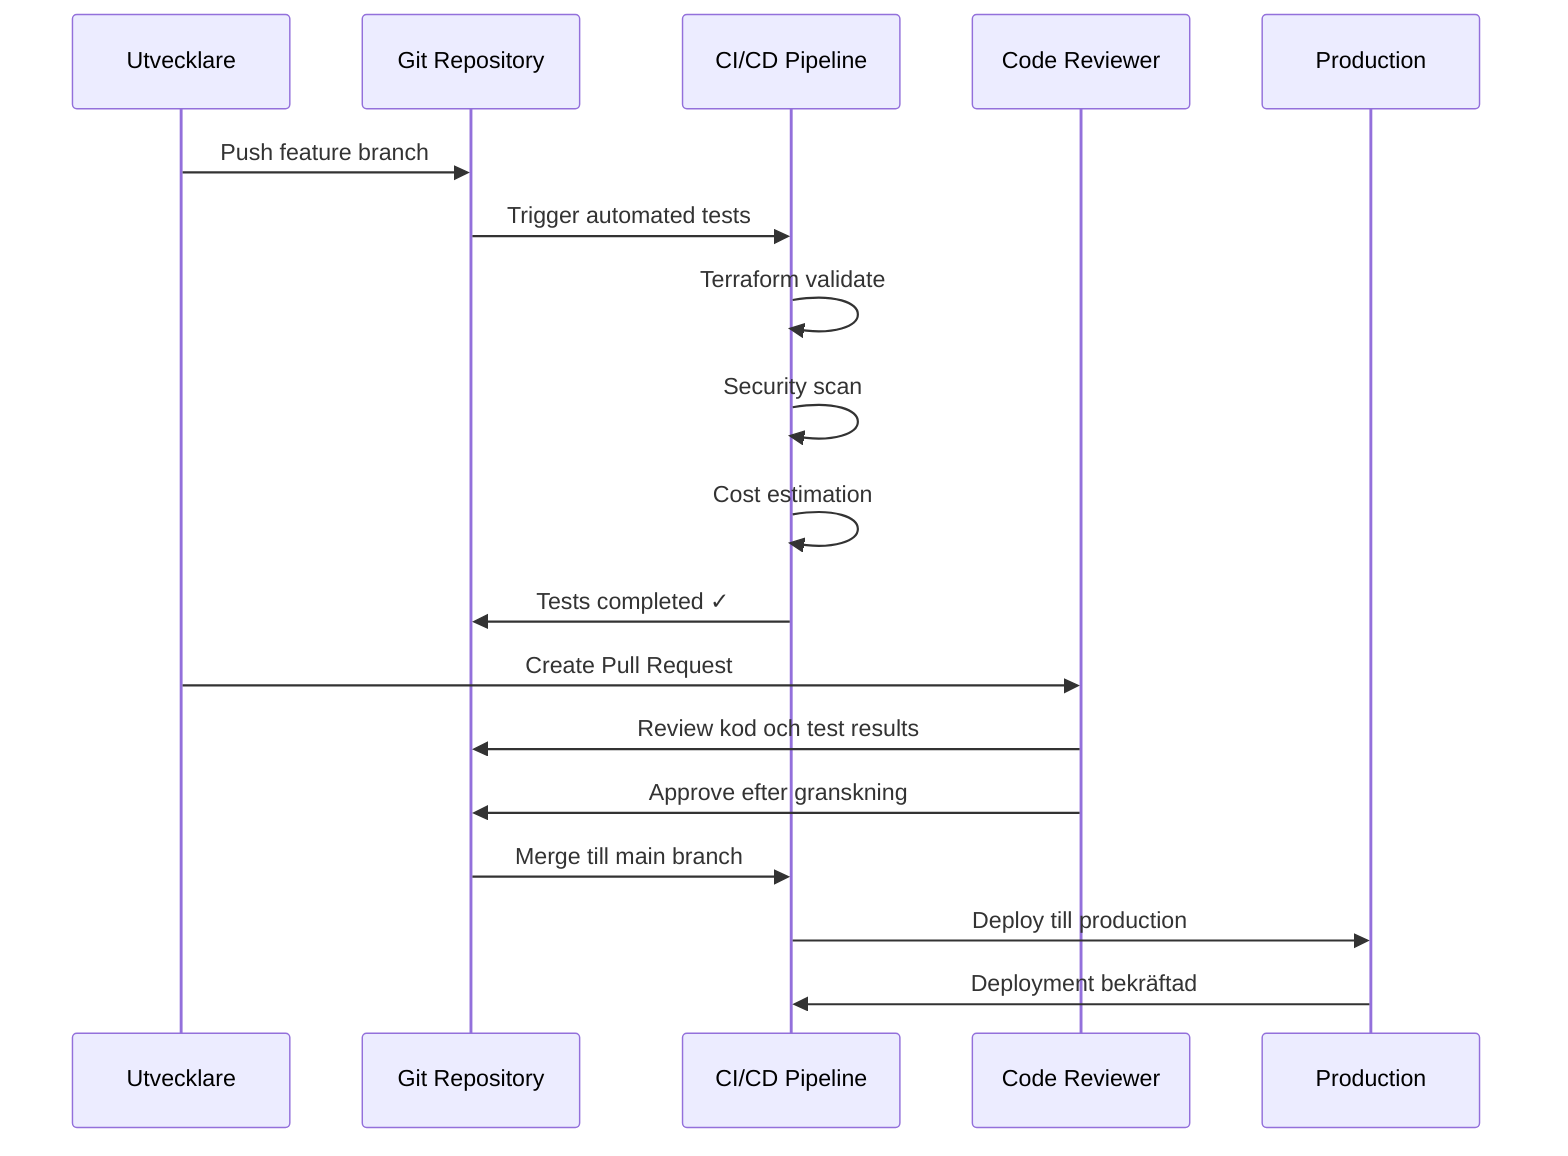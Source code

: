 sequenceDiagram
    participant Dev as Utvecklare
    participant Git as Git Repository
    participant CI as CI/CD Pipeline
    participant Rev as Code Reviewer
    participant Prod as Production
    
    Dev->>Git: Push feature branch
    Git->>CI: Trigger automated tests
    CI->>CI: Terraform validate
    CI->>CI: Security scan
    CI->>CI: Cost estimation
    CI->>Git: Tests completed ✓
    Dev->>Rev: Create Pull Request
    Rev->>Git: Review kod och test results
    Rev->>Git: Approve efter granskning
    Git->>CI: Merge till main branch
    CI->>Prod: Deploy till production
    Prod->>CI: Deployment bekräftad